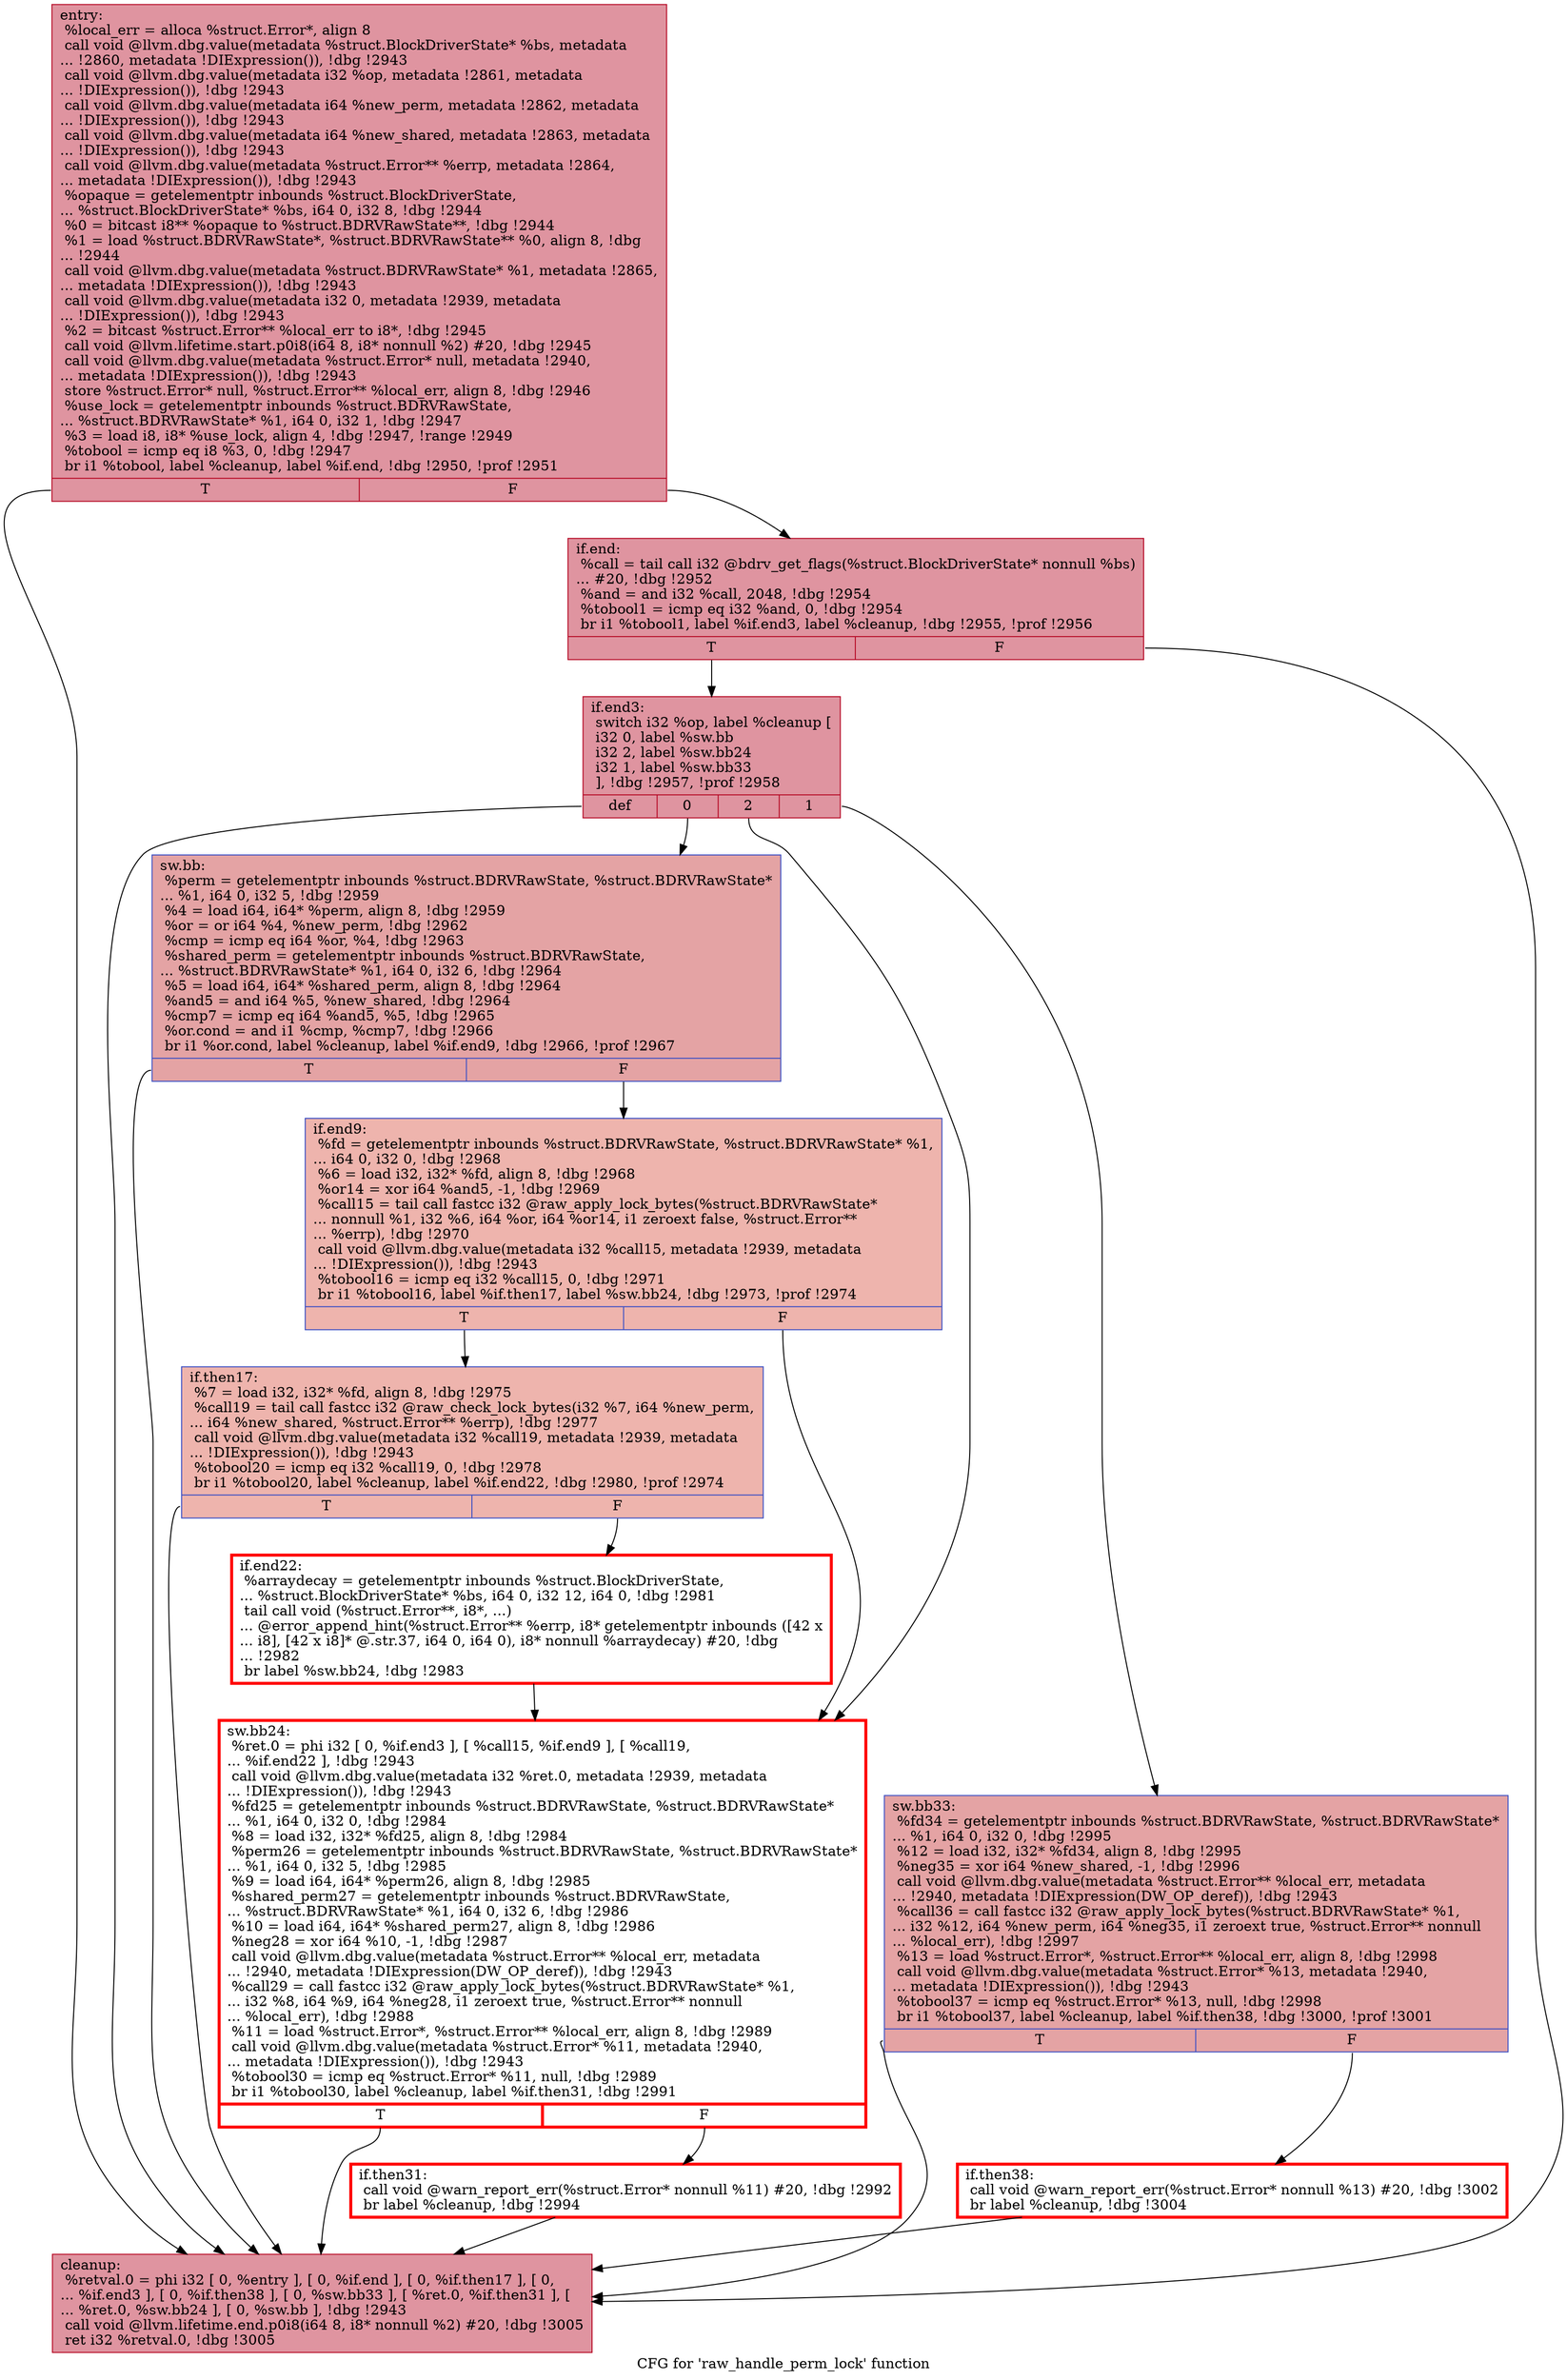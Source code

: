 digraph "CFG for 'raw_handle_perm_lock' function" {
	label="CFG for 'raw_handle_perm_lock' function";

	Node0x5558232bb2b0 [shape=record,color="#b70d28ff", style=filled, fillcolor="#b70d2870",label="{entry:\l  %local_err = alloca %struct.Error*, align 8\l  call void @llvm.dbg.value(metadata %struct.BlockDriverState* %bs, metadata\l... !2860, metadata !DIExpression()), !dbg !2943\l  call void @llvm.dbg.value(metadata i32 %op, metadata !2861, metadata\l... !DIExpression()), !dbg !2943\l  call void @llvm.dbg.value(metadata i64 %new_perm, metadata !2862, metadata\l... !DIExpression()), !dbg !2943\l  call void @llvm.dbg.value(metadata i64 %new_shared, metadata !2863, metadata\l... !DIExpression()), !dbg !2943\l  call void @llvm.dbg.value(metadata %struct.Error** %errp, metadata !2864,\l... metadata !DIExpression()), !dbg !2943\l  %opaque = getelementptr inbounds %struct.BlockDriverState,\l... %struct.BlockDriverState* %bs, i64 0, i32 8, !dbg !2944\l  %0 = bitcast i8** %opaque to %struct.BDRVRawState**, !dbg !2944\l  %1 = load %struct.BDRVRawState*, %struct.BDRVRawState** %0, align 8, !dbg\l... !2944\l  call void @llvm.dbg.value(metadata %struct.BDRVRawState* %1, metadata !2865,\l... metadata !DIExpression()), !dbg !2943\l  call void @llvm.dbg.value(metadata i32 0, metadata !2939, metadata\l... !DIExpression()), !dbg !2943\l  %2 = bitcast %struct.Error** %local_err to i8*, !dbg !2945\l  call void @llvm.lifetime.start.p0i8(i64 8, i8* nonnull %2) #20, !dbg !2945\l  call void @llvm.dbg.value(metadata %struct.Error* null, metadata !2940,\l... metadata !DIExpression()), !dbg !2943\l  store %struct.Error* null, %struct.Error** %local_err, align 8, !dbg !2946\l  %use_lock = getelementptr inbounds %struct.BDRVRawState,\l... %struct.BDRVRawState* %1, i64 0, i32 1, !dbg !2947\l  %3 = load i8, i8* %use_lock, align 4, !dbg !2947, !range !2949\l  %tobool = icmp eq i8 %3, 0, !dbg !2947\l  br i1 %tobool, label %cleanup, label %if.end, !dbg !2950, !prof !2951\l|{<s0>T|<s1>F}}"];
	Node0x5558232bb2b0:s0 -> Node0x5558232cc790;
	Node0x5558232bb2b0:s1 -> Node0x5558232cc0b0;
	Node0x5558232cc0b0 [shape=record,color="#b70d28ff", style=filled, fillcolor="#b70d2870",label="{if.end:                                           \l  %call = tail call i32 @bdrv_get_flags(%struct.BlockDriverState* nonnull %bs)\l... #20, !dbg !2952\l  %and = and i32 %call, 2048, !dbg !2954\l  %tobool1 = icmp eq i32 %and, 0, !dbg !2954\l  br i1 %tobool1, label %if.end3, label %cleanup, !dbg !2955, !prof !2956\l|{<s0>T|<s1>F}}"];
	Node0x5558232cc0b0:s0 -> Node0x5558232ccb80;
	Node0x5558232cc0b0:s1 -> Node0x5558232cc790;
	Node0x5558232ccb80 [shape=record,color="#b70d28ff", style=filled, fillcolor="#b70d2870",label="{if.end3:                                          \l  switch i32 %op, label %cleanup [\l    i32 0, label %sw.bb\l    i32 2, label %sw.bb24\l    i32 1, label %sw.bb33\l  ], !dbg !2957, !prof !2958\l|{<s0>def|<s1>0|<s2>2|<s3>1}}"];
	Node0x5558232ccb80:s0 -> Node0x5558232cc790;
	Node0x5558232ccb80:s1 -> Node0x5558232cdfe0;
	Node0x5558232ccb80:s2 -> Node0x5558232d1910;
	Node0x5558232ccb80:s3 -> Node0x5558232d2ae0;
	Node0x5558232cdfe0 [shape=record,color="#3d50c3ff", style=filled, fillcolor="#c32e3170",label="{sw.bb:                                            \l  %perm = getelementptr inbounds %struct.BDRVRawState, %struct.BDRVRawState*\l... %1, i64 0, i32 5, !dbg !2959\l  %4 = load i64, i64* %perm, align 8, !dbg !2959\l  %or = or i64 %4, %new_perm, !dbg !2962\l  %cmp = icmp eq i64 %or, %4, !dbg !2963\l  %shared_perm = getelementptr inbounds %struct.BDRVRawState,\l... %struct.BDRVRawState* %1, i64 0, i32 6, !dbg !2964\l  %5 = load i64, i64* %shared_perm, align 8, !dbg !2964\l  %and5 = and i64 %5, %new_shared, !dbg !2964\l  %cmp7 = icmp eq i64 %and5, %5, !dbg !2965\l  %or.cond = and i1 %cmp, %cmp7, !dbg !2966\l  br i1 %or.cond, label %cleanup, label %if.end9, !dbg !2966, !prof !2967\l|{<s0>T|<s1>F}}"];
	Node0x5558232cdfe0:s0 -> Node0x5558232cc790;
	Node0x5558232cdfe0:s1 -> Node0x5558232ce120;
	Node0x5558232ce120 [shape=record,color="#3d50c3ff", style=filled, fillcolor="#d8564670",label="{if.end9:                                          \l  %fd = getelementptr inbounds %struct.BDRVRawState, %struct.BDRVRawState* %1,\l... i64 0, i32 0, !dbg !2968\l  %6 = load i32, i32* %fd, align 8, !dbg !2968\l  %or14 = xor i64 %and5, -1, !dbg !2969\l  %call15 = tail call fastcc i32 @raw_apply_lock_bytes(%struct.BDRVRawState*\l... nonnull %1, i32 %6, i64 %or, i64 %or14, i1 zeroext false, %struct.Error**\l... %errp), !dbg !2970\l  call void @llvm.dbg.value(metadata i32 %call15, metadata !2939, metadata\l... !DIExpression()), !dbg !2943\l  %tobool16 = icmp eq i32 %call15, 0, !dbg !2971\l  br i1 %tobool16, label %if.then17, label %sw.bb24, !dbg !2973, !prof !2974\l|{<s0>T|<s1>F}}"];
	Node0x5558232ce120:s0 -> Node0x5558232cfd30;
	Node0x5558232ce120:s1 -> Node0x5558232d1910;
	Node0x5558232cfd30 [shape=record,color="#3d50c3ff", style=filled, fillcolor="#d8564670",label="{if.then17:                                        \l  %7 = load i32, i32* %fd, align 8, !dbg !2975\l  %call19 = tail call fastcc i32 @raw_check_lock_bytes(i32 %7, i64 %new_perm,\l... i64 %new_shared, %struct.Error** %errp), !dbg !2977\l  call void @llvm.dbg.value(metadata i32 %call19, metadata !2939, metadata\l... !DIExpression()), !dbg !2943\l  %tobool20 = icmp eq i32 %call19, 0, !dbg !2978\l  br i1 %tobool20, label %cleanup, label %if.end22, !dbg !2980, !prof !2974\l|{<s0>T|<s1>F}}"];
	Node0x5558232cfd30:s0 -> Node0x5558232cc790;
	Node0x5558232cfd30:s1 -> Node0x5558232d0d80;
	Node0x5558232d0d80 [shape=record,penwidth=3.0, color="red",label="{if.end22:                                         \l  %arraydecay = getelementptr inbounds %struct.BlockDriverState,\l... %struct.BlockDriverState* %bs, i64 0, i32 12, i64 0, !dbg !2981\l  tail call void (%struct.Error**, i8*, ...)\l... @error_append_hint(%struct.Error** %errp, i8* getelementptr inbounds ([42 x\l... i8], [42 x i8]* @.str.37, i64 0, i64 0), i8* nonnull %arraydecay) #20, !dbg\l... !2982\l  br label %sw.bb24, !dbg !2983\l}"];
	Node0x5558232d0d80 -> Node0x5558232d1910;
	Node0x5558232d1910 [shape=record,penwidth=3.0, color="red",label="{sw.bb24:                                          \l  %ret.0 = phi i32 [ 0, %if.end3 ], [ %call15, %if.end9 ], [ %call19,\l... %if.end22 ], !dbg !2943\l  call void @llvm.dbg.value(metadata i32 %ret.0, metadata !2939, metadata\l... !DIExpression()), !dbg !2943\l  %fd25 = getelementptr inbounds %struct.BDRVRawState, %struct.BDRVRawState*\l... %1, i64 0, i32 0, !dbg !2984\l  %8 = load i32, i32* %fd25, align 8, !dbg !2984\l  %perm26 = getelementptr inbounds %struct.BDRVRawState, %struct.BDRVRawState*\l... %1, i64 0, i32 5, !dbg !2985\l  %9 = load i64, i64* %perm26, align 8, !dbg !2985\l  %shared_perm27 = getelementptr inbounds %struct.BDRVRawState,\l... %struct.BDRVRawState* %1, i64 0, i32 6, !dbg !2986\l  %10 = load i64, i64* %shared_perm27, align 8, !dbg !2986\l  %neg28 = xor i64 %10, -1, !dbg !2987\l  call void @llvm.dbg.value(metadata %struct.Error** %local_err, metadata\l... !2940, metadata !DIExpression(DW_OP_deref)), !dbg !2943\l  %call29 = call fastcc i32 @raw_apply_lock_bytes(%struct.BDRVRawState* %1,\l... i32 %8, i64 %9, i64 %neg28, i1 zeroext true, %struct.Error** nonnull\l... %local_err), !dbg !2988\l  %11 = load %struct.Error*, %struct.Error** %local_err, align 8, !dbg !2989\l  call void @llvm.dbg.value(metadata %struct.Error* %11, metadata !2940,\l... metadata !DIExpression()), !dbg !2943\l  %tobool30 = icmp eq %struct.Error* %11, null, !dbg !2989\l  br i1 %tobool30, label %cleanup, label %if.then31, !dbg !2991\l|{<s0>T|<s1>F}}"];
	Node0x5558232d1910:s0 -> Node0x5558232cc790;
	Node0x5558232d1910:s1 -> Node0x5558232d2240;
	Node0x5558232d2240 [shape=record,penwidth=3.0, color="red",label="{if.then31:                                        \l  call void @warn_report_err(%struct.Error* nonnull %11) #20, !dbg !2992\l  br label %cleanup, !dbg !2994\l}"];
	Node0x5558232d2240 -> Node0x5558232cc790;
	Node0x5558232d2ae0 [shape=record,color="#3d50c3ff", style=filled, fillcolor="#c32e3170",label="{sw.bb33:                                          \l  %fd34 = getelementptr inbounds %struct.BDRVRawState, %struct.BDRVRawState*\l... %1, i64 0, i32 0, !dbg !2995\l  %12 = load i32, i32* %fd34, align 8, !dbg !2995\l  %neg35 = xor i64 %new_shared, -1, !dbg !2996\l  call void @llvm.dbg.value(metadata %struct.Error** %local_err, metadata\l... !2940, metadata !DIExpression(DW_OP_deref)), !dbg !2943\l  %call36 = call fastcc i32 @raw_apply_lock_bytes(%struct.BDRVRawState* %1,\l... i32 %12, i64 %new_perm, i64 %neg35, i1 zeroext true, %struct.Error** nonnull\l... %local_err), !dbg !2997\l  %13 = load %struct.Error*, %struct.Error** %local_err, align 8, !dbg !2998\l  call void @llvm.dbg.value(metadata %struct.Error* %13, metadata !2940,\l... metadata !DIExpression()), !dbg !2943\l  %tobool37 = icmp eq %struct.Error* %13, null, !dbg !2998\l  br i1 %tobool37, label %cleanup, label %if.then38, !dbg !3000, !prof !3001\l|{<s0>T|<s1>F}}"];
	Node0x5558232d2ae0:s0 -> Node0x5558232cc790;
	Node0x5558232d2ae0:s1 -> Node0x5558232d30b0;
	Node0x5558232d30b0 [shape=record,penwidth=3.0, color="red",label="{if.then38:                                        \l  call void @warn_report_err(%struct.Error* nonnull %13) #20, !dbg !3002\l  br label %cleanup, !dbg !3004\l}"];
	Node0x5558232d30b0 -> Node0x5558232cc790;
	Node0x5558232cc790 [shape=record,color="#b70d28ff", style=filled, fillcolor="#b70d2870",label="{cleanup:                                          \l  %retval.0 = phi i32 [ 0, %entry ], [ 0, %if.end ], [ 0, %if.then17 ], [ 0,\l... %if.end3 ], [ 0, %if.then38 ], [ 0, %sw.bb33 ], [ %ret.0, %if.then31 ], [\l... %ret.0, %sw.bb24 ], [ 0, %sw.bb ], !dbg !2943\l  call void @llvm.lifetime.end.p0i8(i64 8, i8* nonnull %2) #20, !dbg !3005\l  ret i32 %retval.0, !dbg !3005\l}"];
}
